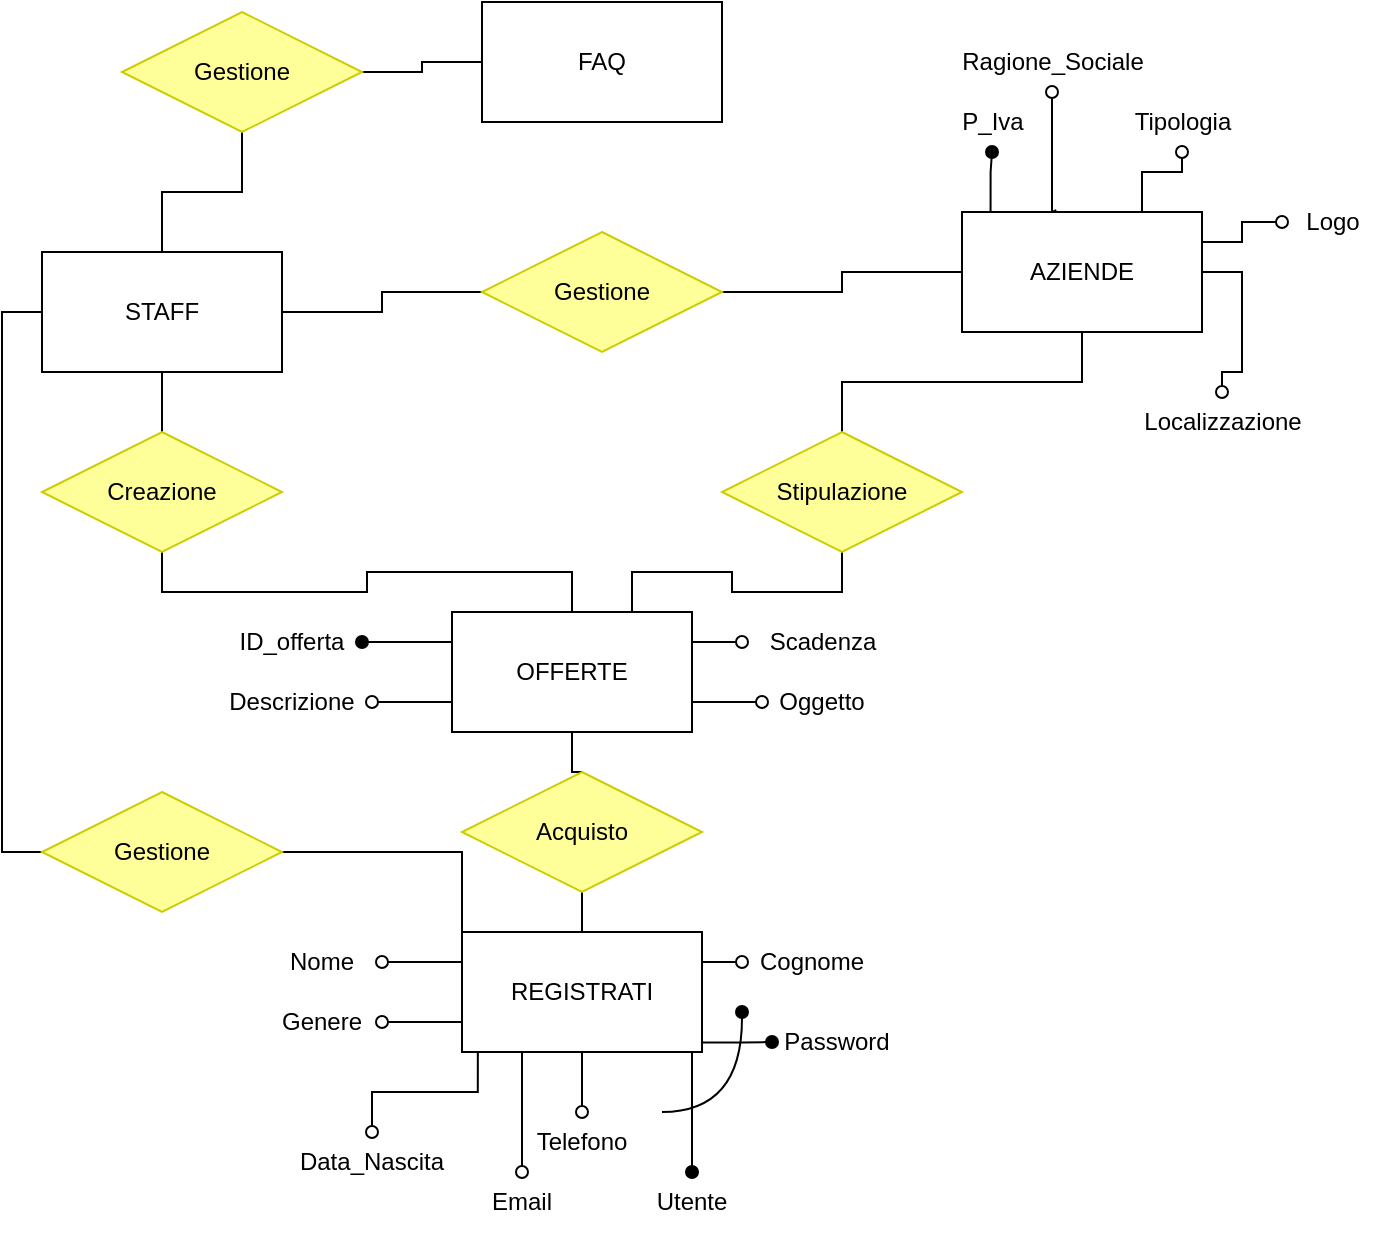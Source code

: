 <mxfile version="21.2.6" type="device">
  <diagram id="R2lEEEUBdFMjLlhIrx00" name="DB_tecWeb">
    <mxGraphModel dx="1050" dy="581" grid="1" gridSize="10" guides="1" tooltips="1" connect="1" arrows="1" fold="1" page="1" pageScale="1" pageWidth="850" pageHeight="1100" math="0" shadow="0" extFonts="Permanent Marker^https://fonts.googleapis.com/css?family=Permanent+Marker">
      <root>
        <mxCell id="0" />
        <mxCell id="1" parent="0" />
        <mxCell id="kAg3VWMZwOef6dOvQVGP-141" value="" style="edgeStyle=orthogonalEdgeStyle;rounded=0;orthogonalLoop=1;jettySize=auto;html=1;endArrow=oval;endFill=1;exitX=0.986;exitY=0.921;exitDx=0;exitDy=0;exitPerimeter=0;" parent="1" source="kAg3VWMZwOef6dOvQVGP-126" target="kAg3VWMZwOef6dOvQVGP-140" edge="1">
          <mxGeometry relative="1" as="geometry" />
        </mxCell>
        <mxCell id="kAg3VWMZwOef6dOvQVGP-145" value="" style="edgeStyle=orthogonalEdgeStyle;rounded=0;orthogonalLoop=1;jettySize=auto;html=1;endArrow=oval;endFill=0;exitX=0.066;exitY=1.003;exitDx=0;exitDy=0;exitPerimeter=0;" parent="1" source="kAg3VWMZwOef6dOvQVGP-126" target="kAg3VWMZwOef6dOvQVGP-137" edge="1">
          <mxGeometry relative="1" as="geometry" />
        </mxCell>
        <mxCell id="kAg3VWMZwOef6dOvQVGP-147" value="" style="edgeStyle=orthogonalEdgeStyle;rounded=0;orthogonalLoop=1;jettySize=auto;html=1;endArrow=oval;endFill=0;exitX=0;exitY=0.75;exitDx=0;exitDy=0;" parent="1" source="kAg3VWMZwOef6dOvQVGP-126" target="kAg3VWMZwOef6dOvQVGP-136" edge="1">
          <mxGeometry relative="1" as="geometry" />
        </mxCell>
        <mxCell id="kAg3VWMZwOef6dOvQVGP-150" style="edgeStyle=orthogonalEdgeStyle;rounded=0;orthogonalLoop=1;jettySize=auto;html=1;exitX=0;exitY=0.25;exitDx=0;exitDy=0;entryX=1;entryY=0.5;entryDx=0;entryDy=0;endArrow=oval;endFill=0;" parent="1" source="kAg3VWMZwOef6dOvQVGP-126" target="kAg3VWMZwOef6dOvQVGP-134" edge="1">
          <mxGeometry relative="1" as="geometry">
            <Array as="points">
              <mxPoint x="250" y="575" />
              <mxPoint x="250" y="575" />
            </Array>
          </mxGeometry>
        </mxCell>
        <mxCell id="kAg3VWMZwOef6dOvQVGP-151" style="edgeStyle=orthogonalEdgeStyle;rounded=0;orthogonalLoop=1;jettySize=auto;html=1;exitX=1;exitY=0.25;exitDx=0;exitDy=0;entryX=0;entryY=0.5;entryDx=0;entryDy=0;endArrow=oval;endFill=0;" parent="1" source="kAg3VWMZwOef6dOvQVGP-126" target="kAg3VWMZwOef6dOvQVGP-135" edge="1">
          <mxGeometry relative="1" as="geometry" />
        </mxCell>
        <mxCell id="kAg3VWMZwOef6dOvQVGP-126" value="REGISTRATI" style="rounded=0;whiteSpace=wrap;html=1;" parent="1" vertex="1">
          <mxGeometry x="270" y="560" width="120" height="60" as="geometry" />
        </mxCell>
        <mxCell id="kAg3VWMZwOef6dOvQVGP-127" value="" style="endArrow=none;html=1;rounded=0;strokeWidth=1;endFill=0;startArrow=oval;startFill=1;exitX=0.5;exitY=0;exitDx=0;exitDy=0;" parent="1" source="kAg3VWMZwOef6dOvQVGP-128" edge="1">
          <mxGeometry width="50" height="50" relative="1" as="geometry">
            <mxPoint x="215" y="720" as="sourcePoint" />
            <mxPoint x="385" y="620" as="targetPoint" />
          </mxGeometry>
        </mxCell>
        <mxCell id="kAg3VWMZwOef6dOvQVGP-128" value="Utente" style="text;html=1;strokeColor=none;fillColor=none;align=center;verticalAlign=middle;whiteSpace=wrap;rounded=0;" parent="1" vertex="1">
          <mxGeometry x="360" y="680" width="50" height="30" as="geometry" />
        </mxCell>
        <mxCell id="kAg3VWMZwOef6dOvQVGP-129" value="" style="endArrow=none;html=1;rounded=0;startArrow=oval;startFill=0;exitX=0.5;exitY=0;exitDx=0;exitDy=0;" parent="1" source="kAg3VWMZwOef6dOvQVGP-139" target="kAg3VWMZwOef6dOvQVGP-126" edge="1">
          <mxGeometry width="50" height="50" relative="1" as="geometry">
            <mxPoint x="300" y="650" as="sourcePoint" />
            <mxPoint x="215" y="670" as="targetPoint" />
          </mxGeometry>
        </mxCell>
        <mxCell id="kAg3VWMZwOef6dOvQVGP-171" style="edgeStyle=orthogonalEdgeStyle;rounded=0;orthogonalLoop=1;jettySize=auto;html=1;exitX=0.119;exitY=0.047;exitDx=0;exitDy=0;endArrow=oval;endFill=1;exitPerimeter=0;" parent="1" source="kAg3VWMZwOef6dOvQVGP-130" target="kAg3VWMZwOef6dOvQVGP-164" edge="1">
          <mxGeometry relative="1" as="geometry" />
        </mxCell>
        <mxCell id="kAg3VWMZwOef6dOvQVGP-172" style="edgeStyle=orthogonalEdgeStyle;rounded=0;orthogonalLoop=1;jettySize=auto;html=1;exitX=0.393;exitY=-0.016;exitDx=0;exitDy=0;exitPerimeter=0;endArrow=oval;endFill=0;" parent="1" source="kAg3VWMZwOef6dOvQVGP-130" target="kAg3VWMZwOef6dOvQVGP-162" edge="1">
          <mxGeometry relative="1" as="geometry">
            <Array as="points">
              <mxPoint x="565" y="200" />
            </Array>
          </mxGeometry>
        </mxCell>
        <mxCell id="kAg3VWMZwOef6dOvQVGP-173" style="edgeStyle=orthogonalEdgeStyle;rounded=0;orthogonalLoop=1;jettySize=auto;html=1;exitX=0.75;exitY=0;exitDx=0;exitDy=0;endArrow=oval;endFill=0;" parent="1" source="kAg3VWMZwOef6dOvQVGP-130" target="kAg3VWMZwOef6dOvQVGP-165" edge="1">
          <mxGeometry relative="1" as="geometry" />
        </mxCell>
        <mxCell id="kAg3VWMZwOef6dOvQVGP-174" style="edgeStyle=orthogonalEdgeStyle;rounded=0;orthogonalLoop=1;jettySize=auto;html=1;exitX=1;exitY=0.25;exitDx=0;exitDy=0;endArrow=oval;endFill=0;" parent="1" source="kAg3VWMZwOef6dOvQVGP-130" target="kAg3VWMZwOef6dOvQVGP-166" edge="1">
          <mxGeometry relative="1" as="geometry" />
        </mxCell>
        <mxCell id="kAg3VWMZwOef6dOvQVGP-175" style="edgeStyle=orthogonalEdgeStyle;rounded=0;orthogonalLoop=1;jettySize=auto;html=1;exitX=1;exitY=0.5;exitDx=0;exitDy=0;endArrow=oval;endFill=0;" parent="1" source="kAg3VWMZwOef6dOvQVGP-130" target="kAg3VWMZwOef6dOvQVGP-167" edge="1">
          <mxGeometry relative="1" as="geometry" />
        </mxCell>
        <mxCell id="kAg3VWMZwOef6dOvQVGP-130" value="AZIENDE" style="rounded=0;whiteSpace=wrap;html=1;" parent="1" vertex="1">
          <mxGeometry x="520" y="200" width="120" height="60" as="geometry" />
        </mxCell>
        <mxCell id="kAg3VWMZwOef6dOvQVGP-156" value="" style="edgeStyle=orthogonalEdgeStyle;rounded=0;orthogonalLoop=1;jettySize=auto;html=1;endArrow=oval;endFill=1;exitX=0;exitY=0.25;exitDx=0;exitDy=0;" parent="1" source="kAg3VWMZwOef6dOvQVGP-132" target="kAg3VWMZwOef6dOvQVGP-154" edge="1">
          <mxGeometry relative="1" as="geometry" />
        </mxCell>
        <mxCell id="kAg3VWMZwOef6dOvQVGP-157" style="edgeStyle=orthogonalEdgeStyle;rounded=0;orthogonalLoop=1;jettySize=auto;html=1;exitX=0;exitY=0.75;exitDx=0;exitDy=0;entryX=1;entryY=0.5;entryDx=0;entryDy=0;endArrow=oval;endFill=0;" parent="1" source="kAg3VWMZwOef6dOvQVGP-132" target="kAg3VWMZwOef6dOvQVGP-153" edge="1">
          <mxGeometry relative="1" as="geometry" />
        </mxCell>
        <mxCell id="kAg3VWMZwOef6dOvQVGP-158" style="edgeStyle=orthogonalEdgeStyle;rounded=0;orthogonalLoop=1;jettySize=auto;html=1;exitX=1;exitY=0.75;exitDx=0;exitDy=0;endArrow=oval;endFill=0;" parent="1" source="kAg3VWMZwOef6dOvQVGP-132" target="kAg3VWMZwOef6dOvQVGP-152" edge="1">
          <mxGeometry relative="1" as="geometry" />
        </mxCell>
        <mxCell id="kAg3VWMZwOef6dOvQVGP-159" style="edgeStyle=orthogonalEdgeStyle;rounded=0;orthogonalLoop=1;jettySize=auto;html=1;exitX=1;exitY=0.25;exitDx=0;exitDy=0;endArrow=oval;endFill=0;" parent="1" source="kAg3VWMZwOef6dOvQVGP-132" target="kAg3VWMZwOef6dOvQVGP-155" edge="1">
          <mxGeometry relative="1" as="geometry" />
        </mxCell>
        <mxCell id="kAg3VWMZwOef6dOvQVGP-181" style="edgeStyle=orthogonalEdgeStyle;rounded=0;orthogonalLoop=1;jettySize=auto;html=1;exitX=0.5;exitY=0;exitDx=0;exitDy=0;entryX=0.5;entryY=1;entryDx=0;entryDy=0;endArrow=none;endFill=0;" parent="1" source="kAg3VWMZwOef6dOvQVGP-132" target="kAg3VWMZwOef6dOvQVGP-180" edge="1">
          <mxGeometry relative="1" as="geometry" />
        </mxCell>
        <mxCell id="kAg3VWMZwOef6dOvQVGP-184" style="edgeStyle=orthogonalEdgeStyle;rounded=0;orthogonalLoop=1;jettySize=auto;html=1;exitX=0.75;exitY=0;exitDx=0;exitDy=0;endArrow=none;endFill=0;" parent="1" source="kAg3VWMZwOef6dOvQVGP-132" target="kAg3VWMZwOef6dOvQVGP-183" edge="1">
          <mxGeometry relative="1" as="geometry" />
        </mxCell>
        <mxCell id="kAg3VWMZwOef6dOvQVGP-132" value="OFFERTE" style="rounded=0;whiteSpace=wrap;html=1;" parent="1" vertex="1">
          <mxGeometry x="265" y="400" width="120" height="60" as="geometry" />
        </mxCell>
        <mxCell id="kAg3VWMZwOef6dOvQVGP-188" style="edgeStyle=orthogonalEdgeStyle;rounded=0;orthogonalLoop=1;jettySize=auto;html=1;exitX=0.5;exitY=0;exitDx=0;exitDy=0;entryX=0.5;entryY=1;entryDx=0;entryDy=0;endArrow=none;endFill=0;" parent="1" source="kAg3VWMZwOef6dOvQVGP-133" target="kAg3VWMZwOef6dOvQVGP-187" edge="1">
          <mxGeometry relative="1" as="geometry" />
        </mxCell>
        <mxCell id="kAg3VWMZwOef6dOvQVGP-192" style="edgeStyle=orthogonalEdgeStyle;rounded=0;orthogonalLoop=1;jettySize=auto;html=1;exitX=1;exitY=0.5;exitDx=0;exitDy=0;entryX=0;entryY=0.5;entryDx=0;entryDy=0;endArrow=none;endFill=0;" parent="1" source="kAg3VWMZwOef6dOvQVGP-133" target="kAg3VWMZwOef6dOvQVGP-191" edge="1">
          <mxGeometry relative="1" as="geometry" />
        </mxCell>
        <mxCell id="kAg3VWMZwOef6dOvQVGP-195" style="edgeStyle=orthogonalEdgeStyle;rounded=0;orthogonalLoop=1;jettySize=auto;html=1;exitX=0;exitY=0.5;exitDx=0;exitDy=0;entryX=0;entryY=0.5;entryDx=0;entryDy=0;endArrow=none;endFill=0;" parent="1" source="kAg3VWMZwOef6dOvQVGP-133" target="kAg3VWMZwOef6dOvQVGP-194" edge="1">
          <mxGeometry relative="1" as="geometry" />
        </mxCell>
        <mxCell id="kAg3VWMZwOef6dOvQVGP-133" value="STAFF" style="rounded=0;whiteSpace=wrap;html=1;" parent="1" vertex="1">
          <mxGeometry x="60" y="220" width="120" height="60" as="geometry" />
        </mxCell>
        <mxCell id="kAg3VWMZwOef6dOvQVGP-134" value="Nome" style="text;html=1;strokeColor=none;fillColor=none;align=center;verticalAlign=middle;whiteSpace=wrap;rounded=0;" parent="1" vertex="1">
          <mxGeometry x="170" y="560" width="60" height="30" as="geometry" />
        </mxCell>
        <mxCell id="kAg3VWMZwOef6dOvQVGP-135" value="Cognome" style="text;html=1;strokeColor=none;fillColor=none;align=center;verticalAlign=middle;whiteSpace=wrap;rounded=0;" parent="1" vertex="1">
          <mxGeometry x="410" y="560" width="70" height="30" as="geometry" />
        </mxCell>
        <mxCell id="kAg3VWMZwOef6dOvQVGP-136" value="Genere" style="text;html=1;strokeColor=none;fillColor=none;align=center;verticalAlign=middle;whiteSpace=wrap;rounded=0;" parent="1" vertex="1">
          <mxGeometry x="170" y="590" width="60" height="30" as="geometry" />
        </mxCell>
        <mxCell id="kAg3VWMZwOef6dOvQVGP-137" value="Data_Nascita" style="text;html=1;strokeColor=none;fillColor=none;align=center;verticalAlign=middle;whiteSpace=wrap;rounded=0;" parent="1" vertex="1">
          <mxGeometry x="180" y="660" width="90" height="30" as="geometry" />
        </mxCell>
        <mxCell id="kAg3VWMZwOef6dOvQVGP-144" style="edgeStyle=orthogonalEdgeStyle;rounded=0;orthogonalLoop=1;jettySize=auto;html=1;exitX=0.5;exitY=0;exitDx=0;exitDy=0;entryX=0.25;entryY=1;entryDx=0;entryDy=0;endArrow=none;endFill=0;startArrow=oval;startFill=0;" parent="1" source="kAg3VWMZwOef6dOvQVGP-138" target="kAg3VWMZwOef6dOvQVGP-126" edge="1">
          <mxGeometry relative="1" as="geometry" />
        </mxCell>
        <mxCell id="kAg3VWMZwOef6dOvQVGP-138" value="Email" style="text;html=1;strokeColor=none;fillColor=none;align=center;verticalAlign=middle;whiteSpace=wrap;rounded=0;" parent="1" vertex="1">
          <mxGeometry x="270" y="680" width="60" height="30" as="geometry" />
        </mxCell>
        <mxCell id="kAg3VWMZwOef6dOvQVGP-139" value="Telefono" style="text;html=1;strokeColor=none;fillColor=none;align=center;verticalAlign=middle;whiteSpace=wrap;rounded=0;" parent="1" vertex="1">
          <mxGeometry x="300" y="650" width="60" height="30" as="geometry" />
        </mxCell>
        <mxCell id="kAg3VWMZwOef6dOvQVGP-140" value="Password" style="text;html=1;strokeColor=none;fillColor=none;align=center;verticalAlign=middle;whiteSpace=wrap;rounded=0;" parent="1" vertex="1">
          <mxGeometry x="425" y="600" width="65" height="30" as="geometry" />
        </mxCell>
        <mxCell id="kAg3VWMZwOef6dOvQVGP-142" value="" style="endArrow=oval;html=1;endFill=1;curved=1;" parent="1" edge="1">
          <mxGeometry width="50" height="50" relative="1" as="geometry">
            <mxPoint x="370" y="650" as="sourcePoint" />
            <mxPoint x="410" y="600" as="targetPoint" />
            <Array as="points">
              <mxPoint x="410" y="650" />
            </Array>
          </mxGeometry>
        </mxCell>
        <mxCell id="kAg3VWMZwOef6dOvQVGP-152" value="Oggetto" style="text;html=1;strokeColor=none;fillColor=none;align=center;verticalAlign=middle;whiteSpace=wrap;rounded=0;" parent="1" vertex="1">
          <mxGeometry x="420" y="430" width="60" height="30" as="geometry" />
        </mxCell>
        <mxCell id="kAg3VWMZwOef6dOvQVGP-153" value="Descrizione" style="text;html=1;strokeColor=none;fillColor=none;align=center;verticalAlign=middle;whiteSpace=wrap;rounded=0;" parent="1" vertex="1">
          <mxGeometry x="145" y="430" width="80" height="30" as="geometry" />
        </mxCell>
        <mxCell id="kAg3VWMZwOef6dOvQVGP-154" value="ID_offerta" style="text;html=1;strokeColor=none;fillColor=none;align=center;verticalAlign=middle;whiteSpace=wrap;rounded=0;" parent="1" vertex="1">
          <mxGeometry x="150" y="400" width="70" height="30" as="geometry" />
        </mxCell>
        <mxCell id="kAg3VWMZwOef6dOvQVGP-155" value="Scadenza" style="text;html=1;align=center;verticalAlign=middle;resizable=0;points=[];autosize=1;strokeColor=none;fillColor=none;" parent="1" vertex="1">
          <mxGeometry x="410" y="400" width="80" height="30" as="geometry" />
        </mxCell>
        <mxCell id="kAg3VWMZwOef6dOvQVGP-162" value="Ragione_Sociale" style="text;html=1;align=center;verticalAlign=middle;resizable=0;points=[];autosize=1;strokeColor=none;fillColor=none;" parent="1" vertex="1">
          <mxGeometry x="510" y="110" width="110" height="30" as="geometry" />
        </mxCell>
        <mxCell id="kAg3VWMZwOef6dOvQVGP-164" value="P_Iva" style="text;html=1;align=center;verticalAlign=middle;resizable=0;points=[];autosize=1;strokeColor=none;fillColor=none;" parent="1" vertex="1">
          <mxGeometry x="510" y="140" width="50" height="30" as="geometry" />
        </mxCell>
        <mxCell id="kAg3VWMZwOef6dOvQVGP-165" value="Tipologia" style="text;html=1;align=center;verticalAlign=middle;resizable=0;points=[];autosize=1;strokeColor=none;fillColor=none;" parent="1" vertex="1">
          <mxGeometry x="595" y="140" width="70" height="30" as="geometry" />
        </mxCell>
        <mxCell id="kAg3VWMZwOef6dOvQVGP-166" value="Logo" style="text;html=1;align=center;verticalAlign=middle;resizable=0;points=[];autosize=1;strokeColor=none;fillColor=none;" parent="1" vertex="1">
          <mxGeometry x="680" y="190" width="50" height="30" as="geometry" />
        </mxCell>
        <mxCell id="kAg3VWMZwOef6dOvQVGP-167" value="Localizzazione" style="text;html=1;align=center;verticalAlign=middle;resizable=0;points=[];autosize=1;strokeColor=none;fillColor=none;" parent="1" vertex="1">
          <mxGeometry x="600" y="290" width="100" height="30" as="geometry" />
        </mxCell>
        <mxCell id="kAg3VWMZwOef6dOvQVGP-176" value="FAQ" style="whiteSpace=wrap;html=1;" parent="1" vertex="1">
          <mxGeometry x="280" y="95" width="120" height="60" as="geometry" />
        </mxCell>
        <mxCell id="kAg3VWMZwOef6dOvQVGP-178" style="edgeStyle=orthogonalEdgeStyle;rounded=0;orthogonalLoop=1;jettySize=auto;html=1;exitX=0.5;exitY=0;exitDx=0;exitDy=0;entryX=0.5;entryY=1;entryDx=0;entryDy=0;endArrow=none;endFill=0;" parent="1" source="kAg3VWMZwOef6dOvQVGP-177" target="kAg3VWMZwOef6dOvQVGP-132" edge="1">
          <mxGeometry relative="1" as="geometry" />
        </mxCell>
        <mxCell id="kAg3VWMZwOef6dOvQVGP-179" style="edgeStyle=orthogonalEdgeStyle;rounded=0;orthogonalLoop=1;jettySize=auto;html=1;exitX=0.5;exitY=1;exitDx=0;exitDy=0;entryX=0.5;entryY=0;entryDx=0;entryDy=0;endArrow=none;endFill=0;" parent="1" source="kAg3VWMZwOef6dOvQVGP-177" target="kAg3VWMZwOef6dOvQVGP-126" edge="1">
          <mxGeometry relative="1" as="geometry">
            <Array as="points">
              <mxPoint x="330" y="540" />
            </Array>
          </mxGeometry>
        </mxCell>
        <mxCell id="kAg3VWMZwOef6dOvQVGP-177" value="Acquisto" style="shape=rhombus;perimeter=rhombusPerimeter;whiteSpace=wrap;html=1;align=center;strokeColor=#CCCC00;fillColor=#FFFF99;" parent="1" vertex="1">
          <mxGeometry x="270" y="480" width="120" height="60" as="geometry" />
        </mxCell>
        <mxCell id="kAg3VWMZwOef6dOvQVGP-182" style="edgeStyle=orthogonalEdgeStyle;rounded=0;orthogonalLoop=1;jettySize=auto;html=1;exitX=0.5;exitY=0;exitDx=0;exitDy=0;entryX=0.5;entryY=1;entryDx=0;entryDy=0;endArrow=none;endFill=0;" parent="1" source="kAg3VWMZwOef6dOvQVGP-180" target="kAg3VWMZwOef6dOvQVGP-133" edge="1">
          <mxGeometry relative="1" as="geometry" />
        </mxCell>
        <mxCell id="kAg3VWMZwOef6dOvQVGP-180" value="Creazione" style="shape=rhombus;perimeter=rhombusPerimeter;whiteSpace=wrap;html=1;align=center;strokeColor=#CCCC00;fillColor=#FFFF99;" parent="1" vertex="1">
          <mxGeometry x="60" y="310" width="120" height="60" as="geometry" />
        </mxCell>
        <mxCell id="kAg3VWMZwOef6dOvQVGP-185" style="edgeStyle=orthogonalEdgeStyle;rounded=0;orthogonalLoop=1;jettySize=auto;html=1;exitX=0.5;exitY=0;exitDx=0;exitDy=0;entryX=0.5;entryY=1;entryDx=0;entryDy=0;endArrow=none;endFill=0;" parent="1" source="kAg3VWMZwOef6dOvQVGP-183" target="kAg3VWMZwOef6dOvQVGP-130" edge="1">
          <mxGeometry relative="1" as="geometry" />
        </mxCell>
        <mxCell id="kAg3VWMZwOef6dOvQVGP-183" value="Stipulazione" style="shape=rhombus;perimeter=rhombusPerimeter;whiteSpace=wrap;html=1;align=center;strokeColor=#CCCC00;fillColor=#FFFF99;" parent="1" vertex="1">
          <mxGeometry x="400" y="310" width="120" height="60" as="geometry" />
        </mxCell>
        <mxCell id="kAg3VWMZwOef6dOvQVGP-189" style="edgeStyle=orthogonalEdgeStyle;rounded=0;orthogonalLoop=1;jettySize=auto;html=1;exitX=1;exitY=0.5;exitDx=0;exitDy=0;endArrow=none;endFill=0;" parent="1" source="kAg3VWMZwOef6dOvQVGP-187" target="kAg3VWMZwOef6dOvQVGP-176" edge="1">
          <mxGeometry relative="1" as="geometry" />
        </mxCell>
        <mxCell id="kAg3VWMZwOef6dOvQVGP-187" value="Gestione" style="shape=rhombus;perimeter=rhombusPerimeter;whiteSpace=wrap;html=1;align=center;strokeColor=#CCCC00;fillColor=#FFFF99;" parent="1" vertex="1">
          <mxGeometry x="100" y="100" width="120" height="60" as="geometry" />
        </mxCell>
        <mxCell id="kAg3VWMZwOef6dOvQVGP-193" style="edgeStyle=orthogonalEdgeStyle;rounded=0;orthogonalLoop=1;jettySize=auto;html=1;exitX=1;exitY=0.5;exitDx=0;exitDy=0;entryX=0;entryY=0.5;entryDx=0;entryDy=0;endArrow=none;endFill=0;" parent="1" source="kAg3VWMZwOef6dOvQVGP-191" target="kAg3VWMZwOef6dOvQVGP-130" edge="1">
          <mxGeometry relative="1" as="geometry" />
        </mxCell>
        <mxCell id="kAg3VWMZwOef6dOvQVGP-191" value="Gestione" style="shape=rhombus;perimeter=rhombusPerimeter;whiteSpace=wrap;html=1;align=center;strokeColor=#CCCC00;fillColor=#FFFF99;" parent="1" vertex="1">
          <mxGeometry x="280" y="210" width="120" height="60" as="geometry" />
        </mxCell>
        <mxCell id="kAg3VWMZwOef6dOvQVGP-196" style="edgeStyle=orthogonalEdgeStyle;rounded=0;orthogonalLoop=1;jettySize=auto;html=1;exitX=1;exitY=0.5;exitDx=0;exitDy=0;entryX=0;entryY=0;entryDx=0;entryDy=0;endArrow=none;endFill=0;" parent="1" source="kAg3VWMZwOef6dOvQVGP-194" target="kAg3VWMZwOef6dOvQVGP-126" edge="1">
          <mxGeometry relative="1" as="geometry" />
        </mxCell>
        <mxCell id="kAg3VWMZwOef6dOvQVGP-194" value="Gestione" style="shape=rhombus;perimeter=rhombusPerimeter;whiteSpace=wrap;html=1;align=center;strokeColor=#CCCC00;fillColor=#FFFF99;" parent="1" vertex="1">
          <mxGeometry x="60" y="490" width="120" height="60" as="geometry" />
        </mxCell>
      </root>
    </mxGraphModel>
  </diagram>
</mxfile>
